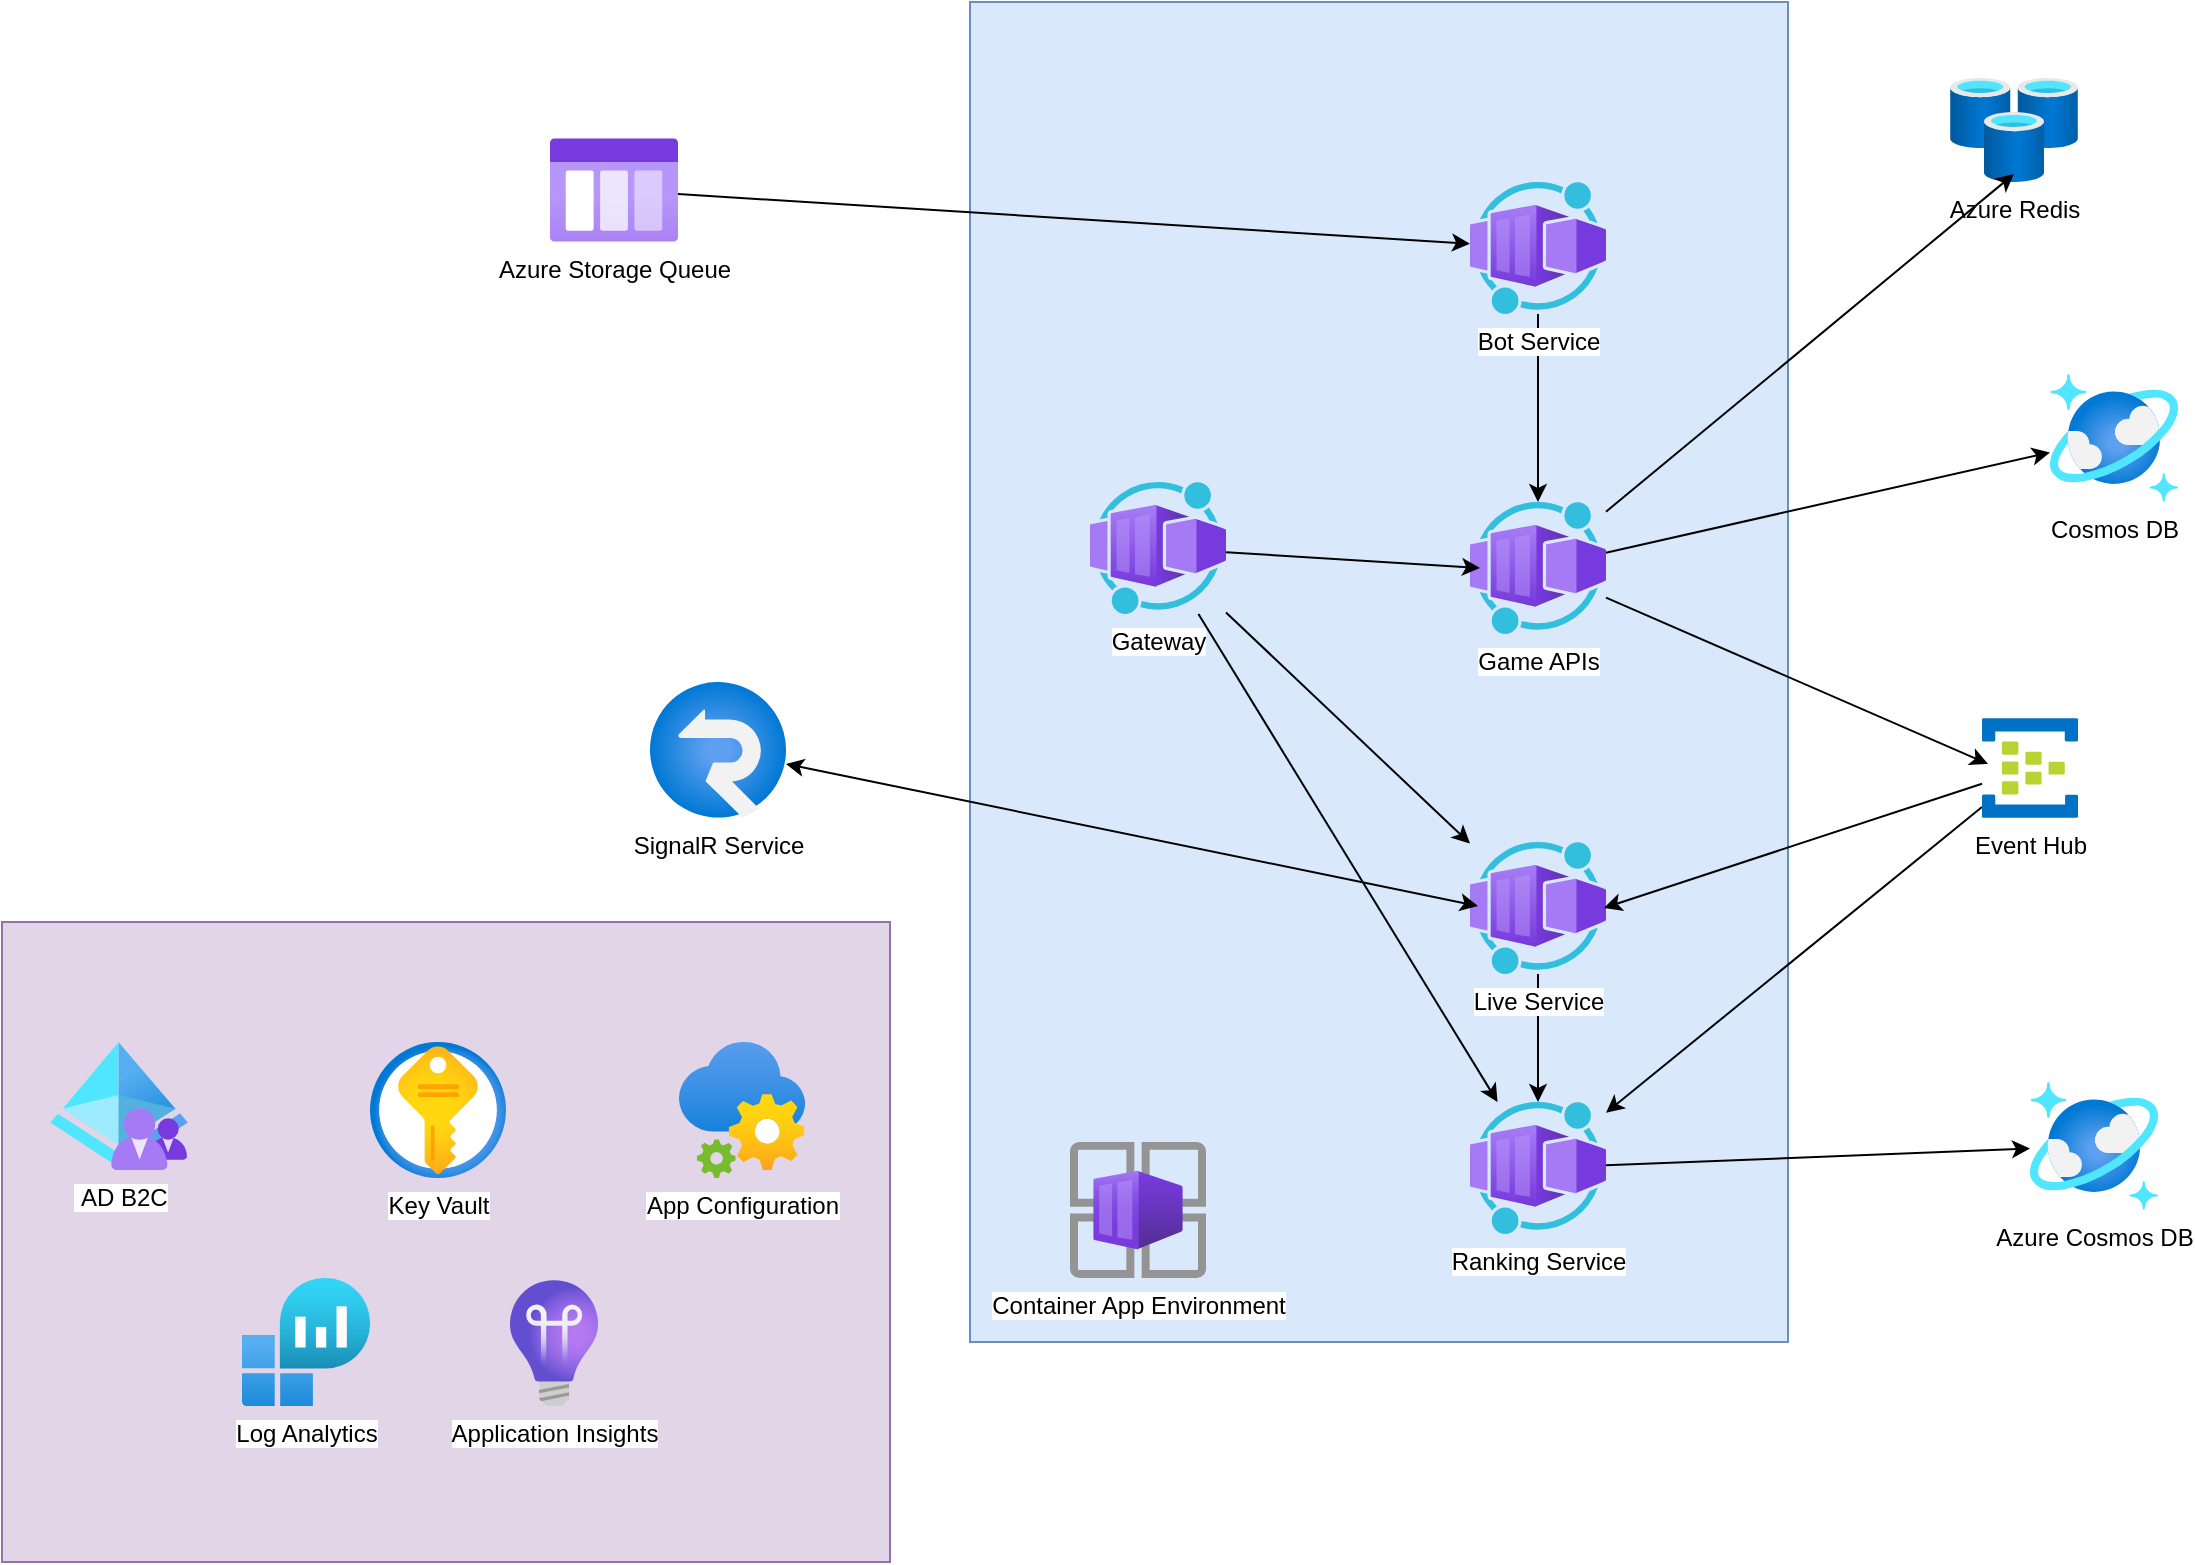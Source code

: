 <mxfile version="24.2.5" type="device">
  <diagram id="WI9T0HZ2pTsCkuznbFz-" name="Page-1">
    <mxGraphModel dx="2954" dy="1196" grid="0" gridSize="10" guides="0" tooltips="1" connect="1" arrows="1" fold="1" page="0" pageScale="1" pageWidth="1169" pageHeight="827" math="0" shadow="0">
      <root>
        <mxCell id="0" />
        <mxCell id="1" parent="0" />
        <mxCell id="wZdbA5Y-f5dnsdLYd0N--52" value="" style="rounded=0;whiteSpace=wrap;html=1;fillColor=#e1d5e7;strokeColor=#9673a6;" vertex="1" parent="1">
          <mxGeometry x="106" y="480" width="444" height="320" as="geometry" />
        </mxCell>
        <mxCell id="wZdbA5Y-f5dnsdLYd0N--46" value="" style="rounded=0;whiteSpace=wrap;html=1;labelBackgroundColor=none;fillColor=#dae8fc;strokeColor=#6c8ebf;" vertex="1" parent="1">
          <mxGeometry x="590" y="20" width="409" height="670" as="geometry" />
        </mxCell>
        <mxCell id="wZdbA5Y-f5dnsdLYd0N--3" value="Cosmos DB" style="image;aspect=fixed;html=1;points=[];align=center;fontSize=12;image=img/lib/azure2/databases/Azure_Cosmos_DB.svg;" vertex="1" parent="1">
          <mxGeometry x="1130" y="206" width="64" height="64" as="geometry" />
        </mxCell>
        <mxCell id="wZdbA5Y-f5dnsdLYd0N--29" style="rounded=0;orthogonalLoop=1;jettySize=auto;html=1;" edge="1" parent="1" source="wZdbA5Y-f5dnsdLYd0N--4" target="wZdbA5Y-f5dnsdLYd0N--3">
          <mxGeometry relative="1" as="geometry" />
        </mxCell>
        <mxCell id="wZdbA5Y-f5dnsdLYd0N--4" value="Game APIs" style="image;aspect=fixed;html=1;points=[];align=center;fontSize=12;image=img/lib/azure2/other/Worker_Container_App.svg;" vertex="1" parent="1">
          <mxGeometry x="840" y="270" width="68" height="66" as="geometry" />
        </mxCell>
        <mxCell id="wZdbA5Y-f5dnsdLYd0N--18" style="edgeStyle=orthogonalEdgeStyle;rounded=0;orthogonalLoop=1;jettySize=auto;html=1;" edge="1" parent="1" source="wZdbA5Y-f5dnsdLYd0N--5" target="wZdbA5Y-f5dnsdLYd0N--4">
          <mxGeometry relative="1" as="geometry" />
        </mxCell>
        <mxCell id="wZdbA5Y-f5dnsdLYd0N--5" value="Bot Service" style="image;aspect=fixed;html=1;points=[];align=center;fontSize=12;image=img/lib/azure2/other/Worker_Container_App.svg;" vertex="1" parent="1">
          <mxGeometry x="840" y="110" width="68" height="66" as="geometry" />
        </mxCell>
        <mxCell id="wZdbA5Y-f5dnsdLYd0N--7" value="Azure Redis" style="image;aspect=fixed;html=1;points=[];align=center;fontSize=12;image=img/lib/azure2/databases/Cache_Redis.svg;" vertex="1" parent="1">
          <mxGeometry x="1080" y="58" width="64" height="52" as="geometry" />
        </mxCell>
        <mxCell id="wZdbA5Y-f5dnsdLYd0N--36" style="rounded=0;orthogonalLoop=1;jettySize=auto;html=1;" edge="1" parent="1" source="wZdbA5Y-f5dnsdLYd0N--8" target="wZdbA5Y-f5dnsdLYd0N--13">
          <mxGeometry relative="1" as="geometry" />
        </mxCell>
        <mxCell id="wZdbA5Y-f5dnsdLYd0N--8" value="Event Hub" style="image;sketch=0;aspect=fixed;html=1;points=[];align=center;fontSize=12;image=img/lib/mscae/Event_Hubs.svg;" vertex="1" parent="1">
          <mxGeometry x="1096" y="378" width="48" height="50" as="geometry" />
        </mxCell>
        <mxCell id="wZdbA5Y-f5dnsdLYd0N--34" style="rounded=0;orthogonalLoop=1;jettySize=auto;html=1;" edge="1" parent="1" source="wZdbA5Y-f5dnsdLYd0N--9" target="wZdbA5Y-f5dnsdLYd0N--27">
          <mxGeometry relative="1" as="geometry" />
        </mxCell>
        <mxCell id="wZdbA5Y-f5dnsdLYd0N--35" style="rounded=0;orthogonalLoop=1;jettySize=auto;html=1;" edge="1" parent="1" source="wZdbA5Y-f5dnsdLYd0N--9" target="wZdbA5Y-f5dnsdLYd0N--13">
          <mxGeometry relative="1" as="geometry" />
        </mxCell>
        <mxCell id="wZdbA5Y-f5dnsdLYd0N--9" value="Gateway" style="image;aspect=fixed;html=1;points=[];align=center;fontSize=12;image=img/lib/azure2/other/Worker_Container_App.svg;" vertex="1" parent="1">
          <mxGeometry x="650" y="260" width="68" height="66" as="geometry" />
        </mxCell>
        <mxCell id="wZdbA5Y-f5dnsdLYd0N--24" style="rounded=0;orthogonalLoop=1;jettySize=auto;html=1;" edge="1" parent="1" source="wZdbA5Y-f5dnsdLYd0N--13" target="wZdbA5Y-f5dnsdLYd0N--23">
          <mxGeometry relative="1" as="geometry" />
        </mxCell>
        <mxCell id="wZdbA5Y-f5dnsdLYd0N--13" value="Ranking Service" style="image;aspect=fixed;html=1;points=[];align=center;fontSize=12;image=img/lib/azure2/other/Worker_Container_App.svg;" vertex="1" parent="1">
          <mxGeometry x="840" y="570" width="68" height="66" as="geometry" />
        </mxCell>
        <mxCell id="wZdbA5Y-f5dnsdLYd0N--48" style="rounded=0;orthogonalLoop=1;jettySize=auto;html=1;" edge="1" parent="1" source="wZdbA5Y-f5dnsdLYd0N--16" target="wZdbA5Y-f5dnsdLYd0N--5">
          <mxGeometry relative="1" as="geometry" />
        </mxCell>
        <mxCell id="wZdbA5Y-f5dnsdLYd0N--16" value="Azure Storage Queue" style="image;aspect=fixed;html=1;points=[];align=center;fontSize=12;image=img/lib/azure2/general/Storage_Queue.svg;" vertex="1" parent="1">
          <mxGeometry x="380" y="88" width="64" height="52" as="geometry" />
        </mxCell>
        <mxCell id="wZdbA5Y-f5dnsdLYd0N--23" value="Azure Cosmos DB" style="image;aspect=fixed;html=1;points=[];align=center;fontSize=12;image=img/lib/azure2/databases/Azure_Cosmos_DB.svg;" vertex="1" parent="1">
          <mxGeometry x="1120" y="560" width="64" height="64" as="geometry" />
        </mxCell>
        <mxCell id="wZdbA5Y-f5dnsdLYd0N--26" value="Key Vault" style="image;aspect=fixed;html=1;points=[];align=center;fontSize=12;image=img/lib/azure2/security/Key_Vaults.svg;" vertex="1" parent="1">
          <mxGeometry x="290" y="540" width="68" height="68" as="geometry" />
        </mxCell>
        <mxCell id="wZdbA5Y-f5dnsdLYd0N--40" value="" style="edgeStyle=orthogonalEdgeStyle;rounded=0;orthogonalLoop=1;jettySize=auto;html=1;" edge="1" parent="1" source="wZdbA5Y-f5dnsdLYd0N--27" target="wZdbA5Y-f5dnsdLYd0N--13">
          <mxGeometry relative="1" as="geometry" />
        </mxCell>
        <mxCell id="wZdbA5Y-f5dnsdLYd0N--27" value="Live Service" style="image;aspect=fixed;html=1;points=[];align=center;fontSize=12;image=img/lib/azure2/other/Worker_Container_App.svg;" vertex="1" parent="1">
          <mxGeometry x="840" y="440" width="68" height="66" as="geometry" />
        </mxCell>
        <mxCell id="wZdbA5Y-f5dnsdLYd0N--28" style="rounded=0;orthogonalLoop=1;jettySize=auto;html=1;entryX=0.5;entryY=0.923;entryDx=0;entryDy=0;entryPerimeter=0;" edge="1" parent="1" source="wZdbA5Y-f5dnsdLYd0N--4" target="wZdbA5Y-f5dnsdLYd0N--7">
          <mxGeometry relative="1" as="geometry" />
        </mxCell>
        <mxCell id="wZdbA5Y-f5dnsdLYd0N--31" style="rounded=0;orthogonalLoop=1;jettySize=auto;html=1;entryX=0.985;entryY=0.5;entryDx=0;entryDy=0;entryPerimeter=0;" edge="1" parent="1" source="wZdbA5Y-f5dnsdLYd0N--8" target="wZdbA5Y-f5dnsdLYd0N--27">
          <mxGeometry relative="1" as="geometry" />
        </mxCell>
        <mxCell id="wZdbA5Y-f5dnsdLYd0N--33" style="rounded=0;orthogonalLoop=1;jettySize=auto;html=1;entryX=0.074;entryY=0.5;entryDx=0;entryDy=0;entryPerimeter=0;" edge="1" parent="1" source="wZdbA5Y-f5dnsdLYd0N--9" target="wZdbA5Y-f5dnsdLYd0N--4">
          <mxGeometry relative="1" as="geometry" />
        </mxCell>
        <mxCell id="wZdbA5Y-f5dnsdLYd0N--37" style="rounded=0;orthogonalLoop=1;jettySize=auto;html=1;entryX=0.063;entryY=0.46;entryDx=0;entryDy=0;entryPerimeter=0;" edge="1" parent="1" source="wZdbA5Y-f5dnsdLYd0N--4" target="wZdbA5Y-f5dnsdLYd0N--8">
          <mxGeometry relative="1" as="geometry" />
        </mxCell>
        <mxCell id="wZdbA5Y-f5dnsdLYd0N--38" value="&amp;nbsp;AD B2C" style="image;aspect=fixed;html=1;points=[];align=center;fontSize=12;image=img/lib/azure2/identity/Azure_AD_B2C.svg;" vertex="1" parent="1">
          <mxGeometry x="130" y="540" width="69" height="64" as="geometry" />
        </mxCell>
        <mxCell id="wZdbA5Y-f5dnsdLYd0N--39" value="App Configuration" style="image;aspect=fixed;html=1;points=[];align=center;fontSize=12;image=img/lib/azure2/integration/App_Configuration.svg;" vertex="1" parent="1">
          <mxGeometry x="444" y="540" width="64" height="68" as="geometry" />
        </mxCell>
        <mxCell id="wZdbA5Y-f5dnsdLYd0N--41" value="SignalR Service" style="image;aspect=fixed;html=1;points=[];align=center;fontSize=12;image=img/lib/azure2/web/SignalR.svg;" vertex="1" parent="1">
          <mxGeometry x="430" y="360" width="68" height="68" as="geometry" />
        </mxCell>
        <mxCell id="wZdbA5Y-f5dnsdLYd0N--43" value="Container App Environment" style="image;aspect=fixed;html=1;points=[];align=center;fontSize=12;image=img/lib/azure2/other/Container_App_Environments.svg;" vertex="1" parent="1">
          <mxGeometry x="640" y="590" width="68" height="68" as="geometry" />
        </mxCell>
        <mxCell id="wZdbA5Y-f5dnsdLYd0N--49" value="" style="endArrow=classic;startArrow=classic;html=1;rounded=0;entryX=0.059;entryY=0.485;entryDx=0;entryDy=0;entryPerimeter=0;" edge="1" parent="1" source="wZdbA5Y-f5dnsdLYd0N--41" target="wZdbA5Y-f5dnsdLYd0N--27">
          <mxGeometry width="50" height="50" relative="1" as="geometry">
            <mxPoint x="490" y="400" as="sourcePoint" />
            <mxPoint x="540" y="350" as="targetPoint" />
          </mxGeometry>
        </mxCell>
        <mxCell id="wZdbA5Y-f5dnsdLYd0N--50" value="Application Insights" style="image;aspect=fixed;html=1;points=[];align=center;fontSize=12;image=img/lib/azure2/management_governance/Application_Insights.svg;" vertex="1" parent="1">
          <mxGeometry x="360" y="659" width="44" height="63" as="geometry" />
        </mxCell>
        <mxCell id="wZdbA5Y-f5dnsdLYd0N--51" value="Log Analytics" style="image;aspect=fixed;html=1;points=[];align=center;fontSize=12;image=img/lib/azure2/analytics/Log_Analytics_Workspaces.svg;" vertex="1" parent="1">
          <mxGeometry x="226" y="658" width="64" height="64" as="geometry" />
        </mxCell>
      </root>
    </mxGraphModel>
  </diagram>
</mxfile>
